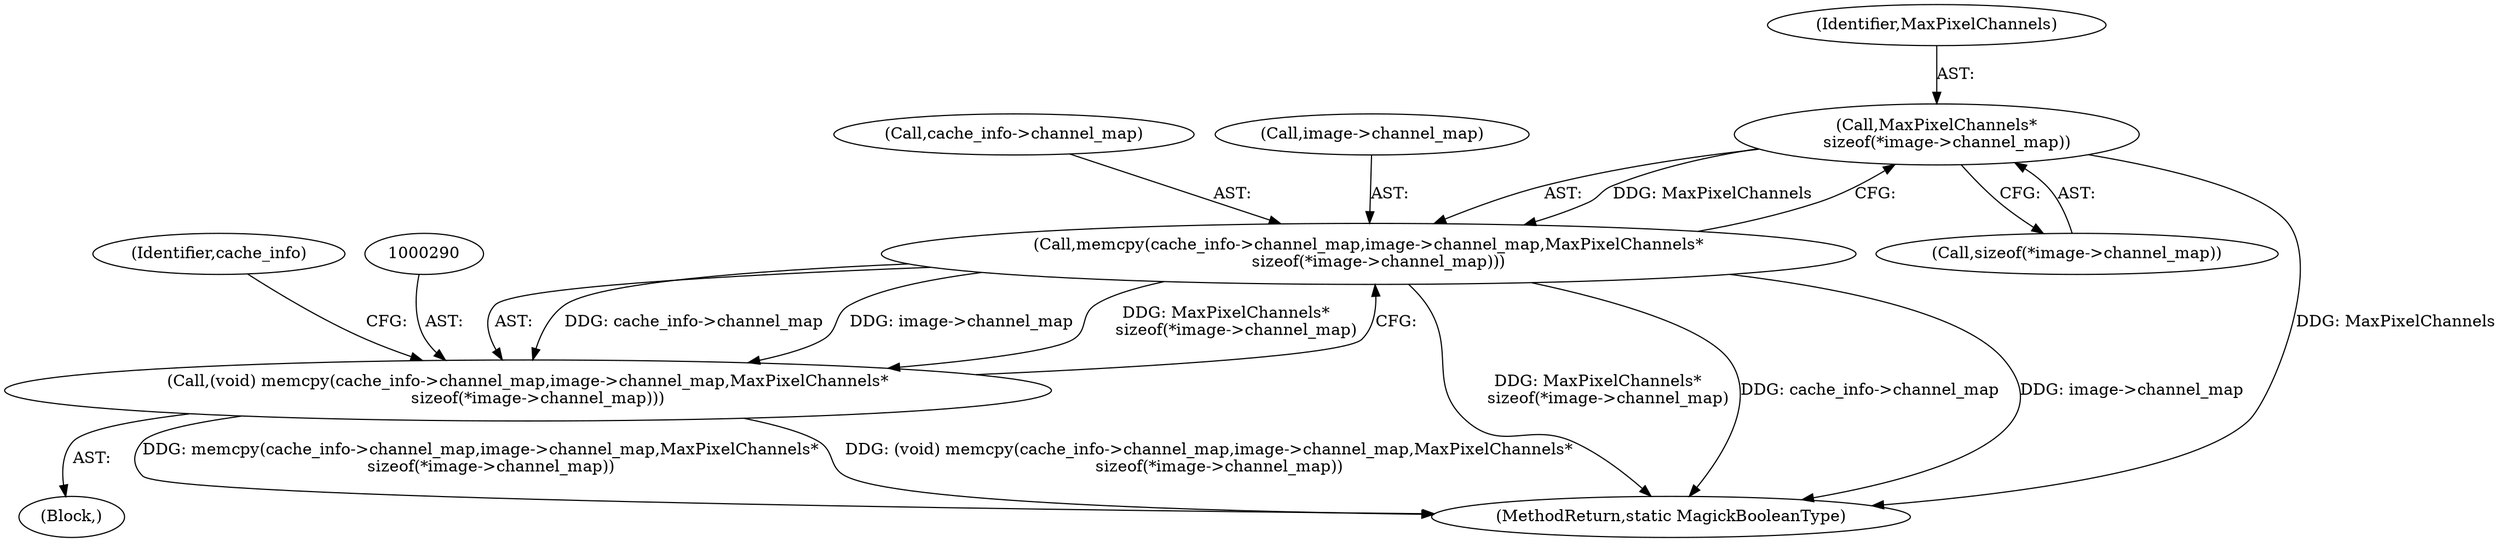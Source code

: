 digraph "0_ImageMagick_aecd0ada163a4d6c769cec178955d5f3e9316f2f@API" {
"1000298" [label="(Call,MaxPixelChannels*\n    sizeof(*image->channel_map))"];
"1000291" [label="(Call,memcpy(cache_info->channel_map,image->channel_map,MaxPixelChannels*\n    sizeof(*image->channel_map)))"];
"1000289" [label="(Call,(void) memcpy(cache_info->channel_map,image->channel_map,MaxPixelChannels*\n    sizeof(*image->channel_map)))"];
"1000299" [label="(Identifier,MaxPixelChannels)"];
"1000292" [label="(Call,cache_info->channel_map)"];
"1000300" [label="(Call,sizeof(*image->channel_map))"];
"1000307" [label="(Identifier,cache_info)"];
"1000295" [label="(Call,image->channel_map)"];
"1001283" [label="(MethodReturn,static MagickBooleanType)"];
"1000108" [label="(Block,)"];
"1000289" [label="(Call,(void) memcpy(cache_info->channel_map,image->channel_map,MaxPixelChannels*\n    sizeof(*image->channel_map)))"];
"1000298" [label="(Call,MaxPixelChannels*\n    sizeof(*image->channel_map))"];
"1000291" [label="(Call,memcpy(cache_info->channel_map,image->channel_map,MaxPixelChannels*\n    sizeof(*image->channel_map)))"];
"1000298" -> "1000291"  [label="AST: "];
"1000298" -> "1000300"  [label="CFG: "];
"1000299" -> "1000298"  [label="AST: "];
"1000300" -> "1000298"  [label="AST: "];
"1000291" -> "1000298"  [label="CFG: "];
"1000298" -> "1001283"  [label="DDG: MaxPixelChannels"];
"1000298" -> "1000291"  [label="DDG: MaxPixelChannels"];
"1000291" -> "1000289"  [label="AST: "];
"1000292" -> "1000291"  [label="AST: "];
"1000295" -> "1000291"  [label="AST: "];
"1000289" -> "1000291"  [label="CFG: "];
"1000291" -> "1001283"  [label="DDG: MaxPixelChannels*\n    sizeof(*image->channel_map)"];
"1000291" -> "1001283"  [label="DDG: cache_info->channel_map"];
"1000291" -> "1001283"  [label="DDG: image->channel_map"];
"1000291" -> "1000289"  [label="DDG: cache_info->channel_map"];
"1000291" -> "1000289"  [label="DDG: image->channel_map"];
"1000291" -> "1000289"  [label="DDG: MaxPixelChannels*\n    sizeof(*image->channel_map)"];
"1000289" -> "1000108"  [label="AST: "];
"1000290" -> "1000289"  [label="AST: "];
"1000307" -> "1000289"  [label="CFG: "];
"1000289" -> "1001283"  [label="DDG: memcpy(cache_info->channel_map,image->channel_map,MaxPixelChannels*\n    sizeof(*image->channel_map))"];
"1000289" -> "1001283"  [label="DDG: (void) memcpy(cache_info->channel_map,image->channel_map,MaxPixelChannels*\n    sizeof(*image->channel_map))"];
}
